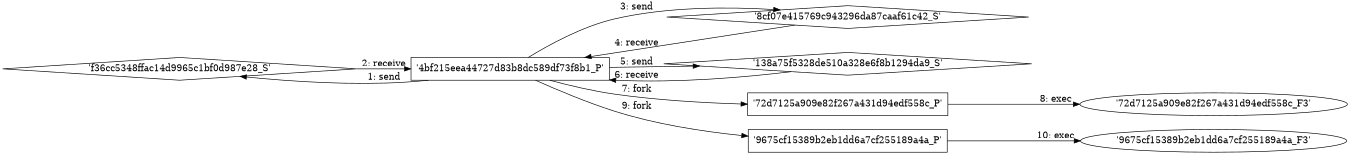 digraph "D:\Learning\Paper\apt\基于CTI的攻击预警\Dataset\攻击图\ASGfromALLCTI\Automated incident response in Office 365 ATP now generally available.dot" {
rankdir="LR"
size="9"
fixedsize="false"
splines="true"
nodesep=0.3
ranksep=0
fontsize=10
overlap="scalexy"
engine= "neato"
	"'f36cc5348ffac14d9965c1bf0d987e28_S'" [node_type=Socket shape=diamond]
	"'4bf215eea44727d83b8dc589df73f8b1_P'" [node_type=Process shape=box]
	"'4bf215eea44727d83b8dc589df73f8b1_P'" -> "'f36cc5348ffac14d9965c1bf0d987e28_S'" [label="1: send"]
	"'f36cc5348ffac14d9965c1bf0d987e28_S'" -> "'4bf215eea44727d83b8dc589df73f8b1_P'" [label="2: receive"]
	"'8cf07e415769c943296da87caaf61c42_S'" [node_type=Socket shape=diamond]
	"'4bf215eea44727d83b8dc589df73f8b1_P'" [node_type=Process shape=box]
	"'4bf215eea44727d83b8dc589df73f8b1_P'" -> "'8cf07e415769c943296da87caaf61c42_S'" [label="3: send"]
	"'8cf07e415769c943296da87caaf61c42_S'" -> "'4bf215eea44727d83b8dc589df73f8b1_P'" [label="4: receive"]
	"'138a75f5328de510a328e6f8b1294da9_S'" [node_type=Socket shape=diamond]
	"'4bf215eea44727d83b8dc589df73f8b1_P'" [node_type=Process shape=box]
	"'4bf215eea44727d83b8dc589df73f8b1_P'" -> "'138a75f5328de510a328e6f8b1294da9_S'" [label="5: send"]
	"'138a75f5328de510a328e6f8b1294da9_S'" -> "'4bf215eea44727d83b8dc589df73f8b1_P'" [label="6: receive"]
	"'4bf215eea44727d83b8dc589df73f8b1_P'" [node_type=Process shape=box]
	"'72d7125a909e82f267a431d94edf558c_P'" [node_type=Process shape=box]
	"'4bf215eea44727d83b8dc589df73f8b1_P'" -> "'72d7125a909e82f267a431d94edf558c_P'" [label="7: fork"]
	"'72d7125a909e82f267a431d94edf558c_P'" [node_type=Process shape=box]
	"'72d7125a909e82f267a431d94edf558c_F3'" [node_type=File shape=ellipse]
	"'72d7125a909e82f267a431d94edf558c_P'" -> "'72d7125a909e82f267a431d94edf558c_F3'" [label="8: exec"]
	"'4bf215eea44727d83b8dc589df73f8b1_P'" [node_type=Process shape=box]
	"'9675cf15389b2eb1dd6a7cf255189a4a_P'" [node_type=Process shape=box]
	"'4bf215eea44727d83b8dc589df73f8b1_P'" -> "'9675cf15389b2eb1dd6a7cf255189a4a_P'" [label="9: fork"]
	"'9675cf15389b2eb1dd6a7cf255189a4a_P'" [node_type=Process shape=box]
	"'9675cf15389b2eb1dd6a7cf255189a4a_F3'" [node_type=File shape=ellipse]
	"'9675cf15389b2eb1dd6a7cf255189a4a_P'" -> "'9675cf15389b2eb1dd6a7cf255189a4a_F3'" [label="10: exec"]
}

